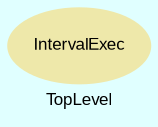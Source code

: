digraph TopLevel {
    label = "TopLevel"
    compound = true
    fontname = Arial
    fontsize = 8
    bgcolor = lightcyan1
    node [
        color = black,
        fontname = Arial,
        fontsize = 8
    ]

    IntervalExec [
        fontcolor = black,
        shape = ellipse,
        URL = "classes/IntervalExec.html",
        color = palegoldenrod,
        style = filled,
        label = "IntervalExec"
    ]

}

